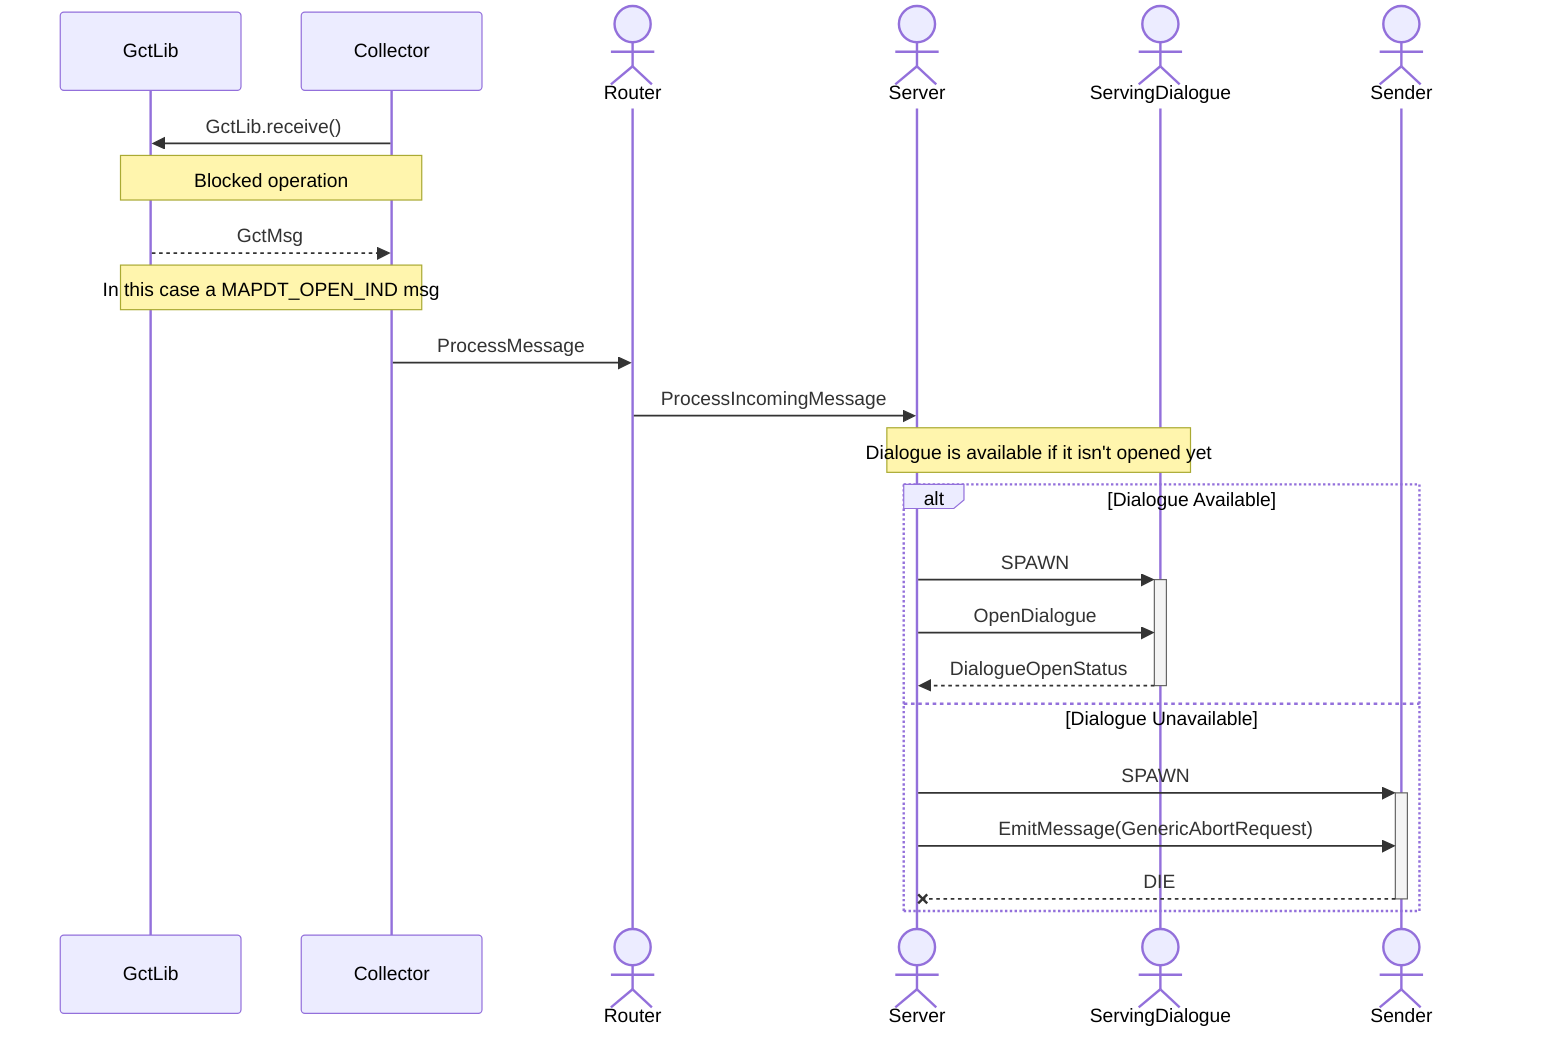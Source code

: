 sequenceDiagram

    participant G as GctLib
    participant C as Collector
    actor Router
    actor Server
    actor ServingDialogue
    actor Sender

    C ->> G: GctLib.receive()
    Note over C,G: Blocked operation
    G -->> C: GctMsg
    Note over G,C: In this case a MAPDT_OPEN_IND msg

    C ->> Router: ProcessMessage
    Router ->> Server: ProcessIncomingMessage

    Note over Server, ServingDialogue: Dialogue is available if it isn't opened yet
    alt Dialogue Available
        Server ->>+ ServingDialogue: SPAWN
        Server ->> ServingDialogue: OpenDialogue
        ServingDialogue -->>- Server: DialogueOpenStatus
    else Dialogue Unavailable
        Server ->>+ Sender: SPAWN
        Server ->> Sender: EmitMessage(GenericAbortRequest)
        Sender --X- Server: DIE
    end